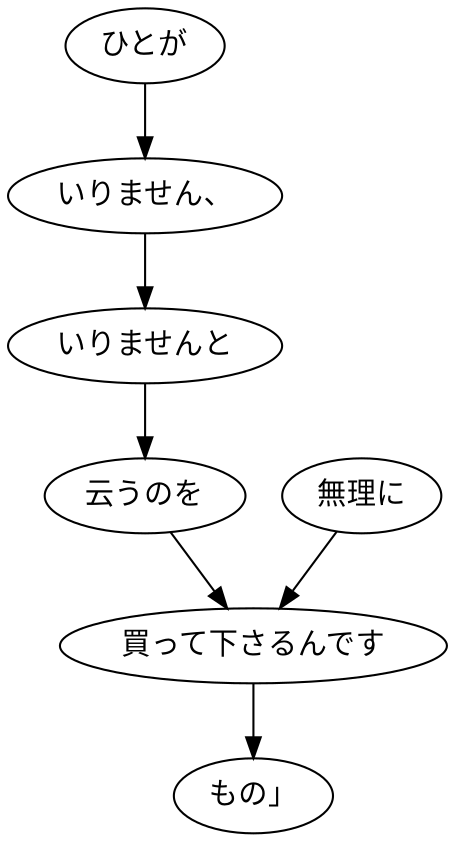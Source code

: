 digraph graph7114 {
	node0 [label="ひとが"];
	node1 [label="いりません、"];
	node2 [label="いりませんと"];
	node3 [label="云うのを"];
	node4 [label="無理に"];
	node5 [label="買って下さるんです"];
	node6 [label="もの」"];
	node0 -> node1;
	node1 -> node2;
	node2 -> node3;
	node3 -> node5;
	node4 -> node5;
	node5 -> node6;
}
